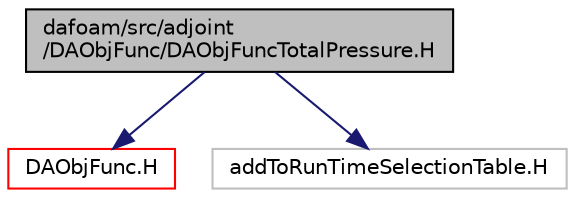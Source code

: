 digraph "dafoam/src/adjoint/DAObjFunc/DAObjFuncTotalPressure.H"
{
  bgcolor="transparent";
  edge [fontname="Helvetica",fontsize="10",labelfontname="Helvetica",labelfontsize="10"];
  node [fontname="Helvetica",fontsize="10",shape=record];
  Node0 [label="dafoam/src/adjoint\l/DAObjFunc/DAObjFuncTotalPressure.H",height=0.2,width=0.4,color="black", fillcolor="grey75", style="filled", fontcolor="black"];
  Node0 -> Node1 [color="midnightblue",fontsize="10",style="solid",fontname="Helvetica"];
  Node1 [label="DAObjFunc.H",height=0.2,width=0.4,color="red",URL="$DAObjFunc_8H.html"];
  Node0 -> Node33 [color="midnightblue",fontsize="10",style="solid",fontname="Helvetica"];
  Node33 [label="addToRunTimeSelectionTable.H",height=0.2,width=0.4,color="grey75"];
}
